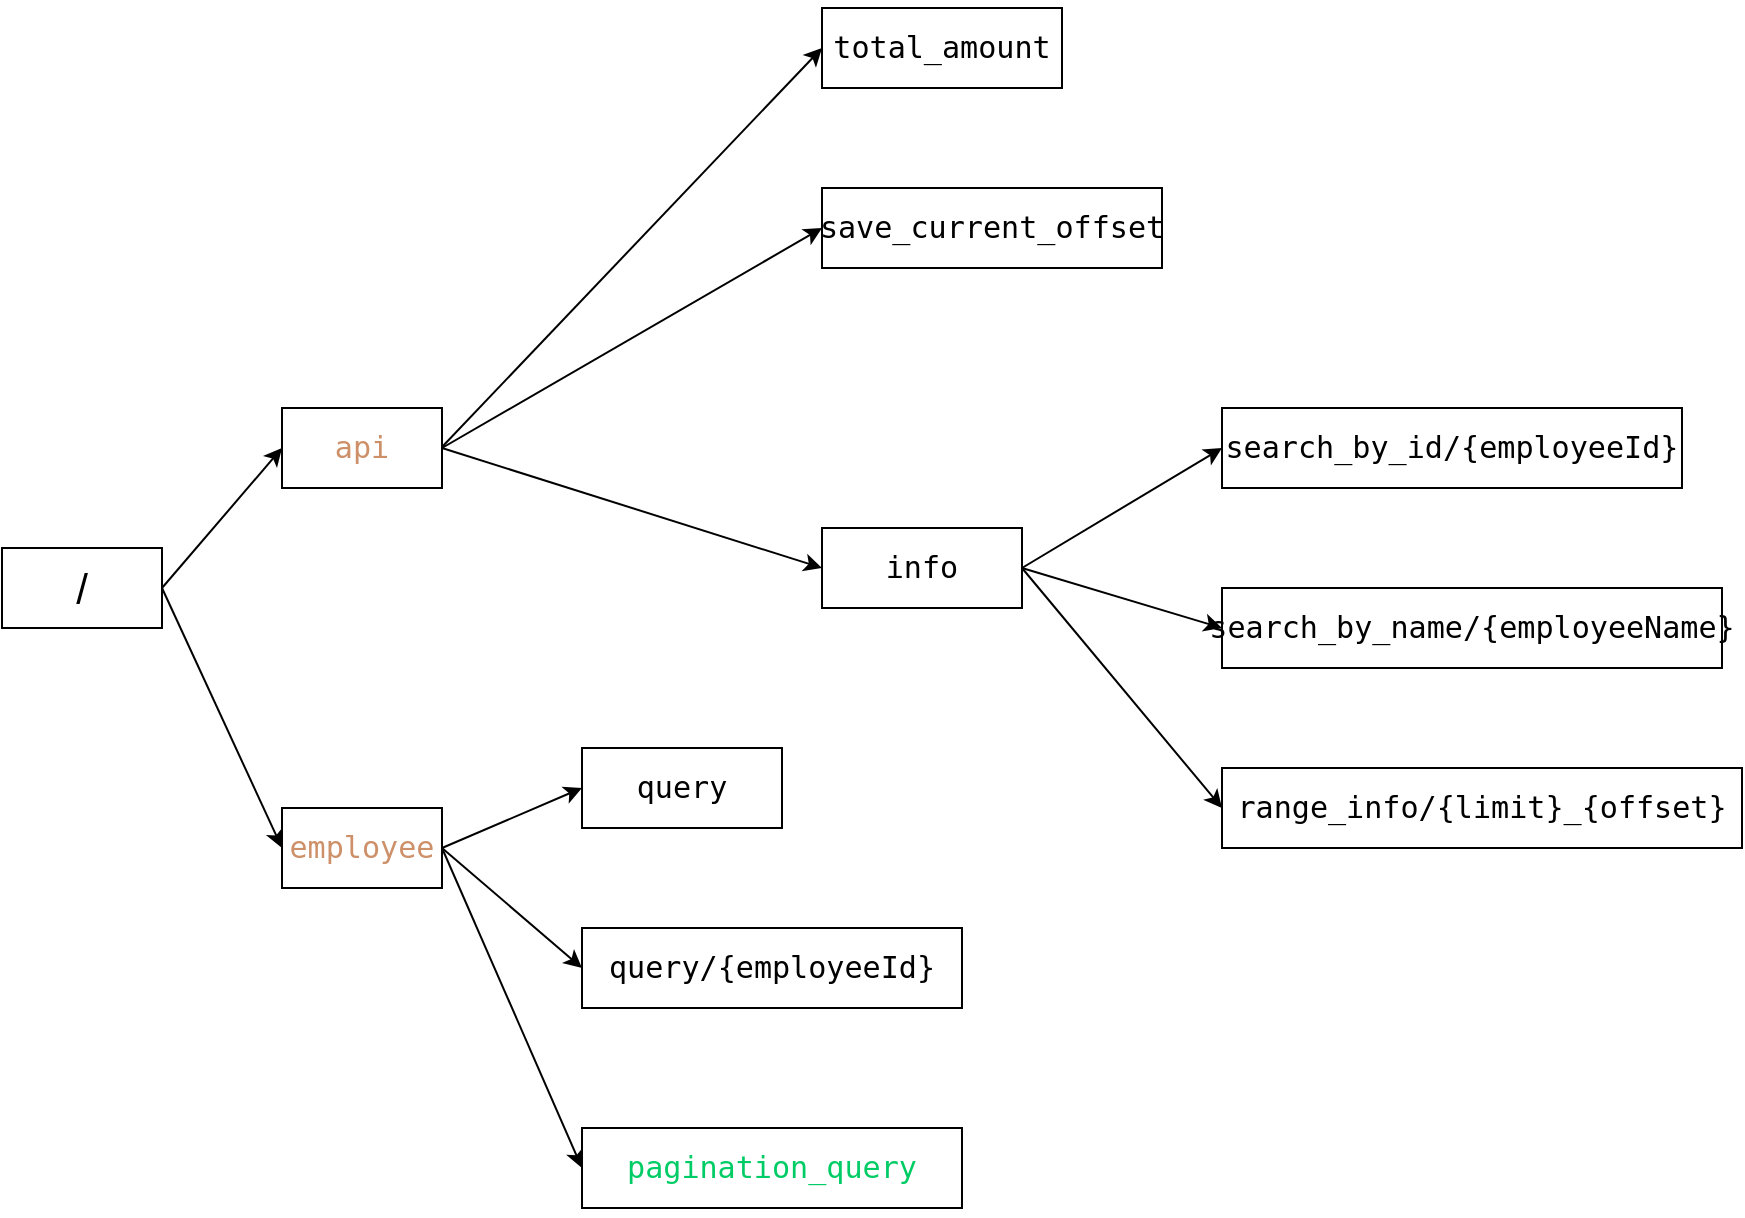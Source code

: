 <mxfile>
    <diagram id="pURGqUKMTL7471lEbc7F" name="第 1 页">
        <mxGraphModel dx="1785" dy="1500" grid="1" gridSize="10" guides="1" tooltips="1" connect="1" arrows="1" fold="1" page="1" pageScale="1" pageWidth="2336" pageHeight="1654" background="#ffffff" math="0" shadow="0">
            <root>
                <mxCell id="0"/>
                <mxCell id="1" parent="0"/>
                <mxCell id="11" style="edgeStyle=none;html=1;exitX=1;exitY=0.5;exitDx=0;exitDy=0;entryX=0;entryY=0.5;entryDx=0;entryDy=0;strokeWidth=1;shadow=0;" parent="1" source="2" target="5" edge="1">
                    <mxGeometry relative="1" as="geometry"/>
                </mxCell>
                <mxCell id="2" value="&lt;font style=&quot;color: light-dark(rgb(0, 0, 0), rgb(255, 255, 255)); font-size: 21px;&quot;&gt;/&lt;/font&gt;" style="rounded=0;whiteSpace=wrap;html=1;shadow=0;" parent="1" vertex="1">
                    <mxGeometry x="420" y="870" width="80" height="40" as="geometry"/>
                </mxCell>
                <mxCell id="3" value="&lt;div style=&quot;&quot;&gt;&lt;pre style=&quot;font-family: Consolas, monospace; font-size: 11.3pt;&quot;&gt;&lt;div style=&quot;&quot;&gt;&lt;pre style=&quot;font-family: Consolas, monospace; font-size: 11.3pt;&quot;&gt;&lt;span style=&quot;&quot;&gt;&lt;font style=&quot;color: light-dark(rgb(0, 0, 0), rgb(0, 204, 102));&quot;&gt;total_amount&lt;/font&gt;&lt;/span&gt;&lt;/pre&gt;&lt;/div&gt;&lt;/pre&gt;&lt;/div&gt;" style="rounded=0;whiteSpace=wrap;html=1;fontColor=light-dark(#000000,#FFFFFF);shadow=0;" parent="1" vertex="1">
                    <mxGeometry x="830" y="600" width="120" height="40" as="geometry"/>
                </mxCell>
                <mxCell id="5" value="&lt;div&gt;&lt;pre style=&quot;font-family: Consolas, monospace; font-size: 11.3pt;&quot;&gt;&lt;span&gt;&lt;font style=&quot;color: light-dark(rgb(205, 144, 105), rgb(255, 255, 255));&quot;&gt;api&lt;/font&gt;&lt;/span&gt;&lt;/pre&gt;&lt;/div&gt;" style="rounded=0;whiteSpace=wrap;html=1;shadow=0;" parent="1" vertex="1">
                    <mxGeometry x="560" y="800" width="80" height="40" as="geometry"/>
                </mxCell>
                <mxCell id="6" value="&lt;div style=&quot;&quot;&gt;&lt;pre style=&quot;font-family: Consolas, monospace; font-size: 11.3pt;&quot;&gt;&lt;span style=&quot;&quot;&gt;&lt;font style=&quot;color: light-dark(rgb(0, 0, 0), rgb(102, 178, 255));&quot;&gt;save_current_offset&lt;/font&gt;&lt;/span&gt;&lt;/pre&gt;&lt;/div&gt;" style="rounded=0;whiteSpace=wrap;html=1;fontColor=light-dark(#000000,#FFFFFF);shadow=0;" parent="1" vertex="1">
                    <mxGeometry x="830" y="690" width="170" height="40" as="geometry"/>
                </mxCell>
                <mxCell id="7" value="&lt;div style=&quot;&quot;&gt;&lt;pre style=&quot;font-family: Consolas, monospace; font-size: 11.3pt;&quot;&gt;&lt;div style=&quot;&quot;&gt;&lt;pre style=&quot;font-family: Consolas, monospace; font-size: 11.3pt;&quot;&gt;&lt;pre style=&quot;font-size: 11.3pt; font-family: Consolas, monospace;&quot;&gt;&lt;span style=&quot;&quot;&gt;&lt;font style=&quot;color: light-dark(rgb(0, 0, 0), rgb(255, 255, 255));&quot;&gt;info&lt;/font&gt;&lt;/span&gt;&lt;/pre&gt;&lt;/pre&gt;&lt;/div&gt;&lt;/pre&gt;&lt;/div&gt;" style="rounded=0;whiteSpace=wrap;html=1;fontColor=light-dark(#000000,#FFFFFF);shadow=0;" parent="1" vertex="1">
                    <mxGeometry x="830" y="860" width="100" height="40" as="geometry"/>
                </mxCell>
                <mxCell id="8" value="&lt;div style=&quot;&quot;&gt;&lt;pre style=&quot;font-family: Consolas, monospace; font-size: 11.3pt;&quot;&gt;&lt;div style=&quot;&quot;&gt;&lt;pre style=&quot;font-family: Consolas, monospace; font-size: 11.3pt;&quot;&gt;&lt;pre style=&quot;font-size: 11.3pt; font-family: Consolas, monospace;&quot;&gt;&lt;div style=&quot;&quot;&gt;&lt;pre style=&quot;font-family: Consolas, monospace; font-size: 11.3pt;&quot;&gt;&lt;div style=&quot;&quot;&gt;&lt;pre style=&quot;font-family: Consolas, monospace; font-size: 11.3pt;&quot;&gt;&lt;span style=&quot;&quot;&gt;&lt;font style=&quot;color: light-dark(rgb(0, 0, 0), rgb(0, 204, 102));&quot;&gt;search_by_id/{employeeId}&lt;/font&gt;&lt;/span&gt;&lt;/pre&gt;&lt;/div&gt;&lt;/pre&gt;&lt;/div&gt;&lt;/pre&gt;&lt;/pre&gt;&lt;/div&gt;&lt;/pre&gt;&lt;/div&gt;" style="rounded=0;whiteSpace=wrap;html=1;fontColor=light-dark(#000000,#00CC66);shadow=0;" parent="1" vertex="1">
                    <mxGeometry x="1030" y="800" width="230" height="40" as="geometry"/>
                </mxCell>
                <mxCell id="9" value="&lt;div style=&quot;&quot;&gt;&lt;pre style=&quot;font-family: Consolas, monospace; font-size: 11.3pt;&quot;&gt;&lt;div style=&quot;&quot;&gt;&lt;pre style=&quot;font-family: Consolas, monospace; font-size: 11.3pt;&quot;&gt;&lt;pre style=&quot;font-size: 11.3pt; font-family: Consolas, monospace;&quot;&gt;&lt;div style=&quot;&quot;&gt;&lt;pre style=&quot;font-family: Consolas, monospace; font-size: 11.3pt;&quot;&gt;&lt;div style=&quot;&quot;&gt;&lt;pre style=&quot;font-family: Consolas, monospace; font-size: 11.3pt;&quot;&gt;&lt;span style=&quot;&quot;&gt;&lt;font style=&quot;color: light-dark(rgb(0, 0, 0), rgb(0, 204, 102));&quot;&gt;search_by_name/{employeeName}&lt;/font&gt;&lt;/span&gt;&lt;/pre&gt;&lt;/div&gt;&lt;/pre&gt;&lt;/div&gt;&lt;/pre&gt;&lt;/pre&gt;&lt;/div&gt;&lt;/pre&gt;&lt;/div&gt;" style="rounded=0;whiteSpace=wrap;html=1;fontColor=light-dark(#000000,#00CC66);shadow=0;" parent="1" vertex="1">
                    <mxGeometry x="1030" y="890" width="250" height="40" as="geometry"/>
                </mxCell>
                <mxCell id="10" value="&lt;div&gt;&lt;pre style=&quot;&quot;&gt;&lt;div&gt;&lt;pre style=&quot;&quot;&gt;&lt;pre style=&quot;&quot;&gt;&lt;div&gt;&lt;pre style=&quot;&quot;&gt;&lt;div&gt;&lt;pre style=&quot;text-align: start;&quot;&gt;&lt;div&gt;&lt;pre style=&quot;font-family: Consolas, monospace; font-size: 11.3pt;&quot;&gt;&lt;span&gt;&lt;font style=&quot;color: light-dark(rgb(0, 0, 0), rgb(0, 204, 102));&quot;&gt;range_info/{limit}_{offset}&lt;/font&gt;&lt;/span&gt;&lt;/pre&gt;&lt;/div&gt;&lt;/pre&gt;&lt;/div&gt;&lt;/pre&gt;&lt;/div&gt;&lt;/pre&gt;&lt;/pre&gt;&lt;/div&gt;&lt;/pre&gt;&lt;/div&gt;" style="rounded=0;whiteSpace=wrap;html=1;fontColor=light-dark(#000000,#00CC66);shadow=0;" parent="1" vertex="1">
                    <mxGeometry x="1030" y="980" width="260" height="40" as="geometry"/>
                </mxCell>
                <mxCell id="12" style="edgeStyle=none;html=1;exitX=1;exitY=0.5;exitDx=0;exitDy=0;entryX=0;entryY=0.5;entryDx=0;entryDy=0;strokeWidth=1;shadow=0;" parent="1" target="3" edge="1">
                    <mxGeometry relative="1" as="geometry">
                        <mxPoint x="640" y="819.5" as="sourcePoint"/>
                        <mxPoint x="700" y="819.5" as="targetPoint"/>
                    </mxGeometry>
                </mxCell>
                <mxCell id="13" style="edgeStyle=none;html=1;exitX=1;exitY=0.5;exitDx=0;exitDy=0;entryX=0;entryY=0.5;entryDx=0;entryDy=0;strokeWidth=1;shadow=0;" parent="1" source="5" target="6" edge="1">
                    <mxGeometry relative="1" as="geometry">
                        <mxPoint x="650" y="829.5" as="sourcePoint"/>
                        <mxPoint x="760" y="650" as="targetPoint"/>
                    </mxGeometry>
                </mxCell>
                <mxCell id="14" style="edgeStyle=none;html=1;exitX=1;exitY=0.5;exitDx=0;exitDy=0;entryX=0;entryY=0.5;entryDx=0;entryDy=0;strokeWidth=1;shadow=0;" parent="1" source="5" target="7" edge="1">
                    <mxGeometry relative="1" as="geometry">
                        <mxPoint x="650" y="830" as="sourcePoint"/>
                        <mxPoint x="760" y="740" as="targetPoint"/>
                    </mxGeometry>
                </mxCell>
                <mxCell id="15" style="edgeStyle=none;html=1;exitX=1;exitY=0.5;exitDx=0;exitDy=0;entryX=0;entryY=0.5;entryDx=0;entryDy=0;strokeWidth=1;shadow=0;" parent="1" source="7" target="10" edge="1">
                    <mxGeometry relative="1" as="geometry">
                        <mxPoint x="780" y="950" as="sourcePoint"/>
                        <mxPoint x="890" y="1000" as="targetPoint"/>
                    </mxGeometry>
                </mxCell>
                <mxCell id="16" style="edgeStyle=none;html=1;exitX=1;exitY=0.5;exitDx=0;exitDy=0;entryX=0;entryY=0.5;entryDx=0;entryDy=0;strokeWidth=1;shadow=0;" parent="1" source="7" target="9" edge="1">
                    <mxGeometry relative="1" as="geometry">
                        <mxPoint x="785" y="960" as="sourcePoint"/>
                        <mxPoint x="885" y="1080" as="targetPoint"/>
                    </mxGeometry>
                </mxCell>
                <mxCell id="18" style="edgeStyle=none;html=1;entryX=0;entryY=0.5;entryDx=0;entryDy=0;strokeWidth=1;shadow=0;" parent="1" target="8" edge="1">
                    <mxGeometry relative="1" as="geometry">
                        <mxPoint x="930" y="880" as="sourcePoint"/>
                        <mxPoint x="960" y="910" as="targetPoint"/>
                    </mxGeometry>
                </mxCell>
                <mxCell id="19" style="edgeStyle=none;html=1;exitX=1;exitY=0.5;exitDx=0;exitDy=0;entryX=0;entryY=0.5;entryDx=0;entryDy=0;strokeWidth=1;shadow=0;" parent="1" source="2" target="20" edge="1">
                    <mxGeometry relative="1" as="geometry">
                        <mxPoint x="510" y="900" as="sourcePoint"/>
                        <mxPoint x="570" y="1040" as="targetPoint"/>
                    </mxGeometry>
                </mxCell>
                <mxCell id="20" value="&lt;div&gt;&lt;pre style=&quot;font-family: Consolas, monospace; font-size: 11.3pt;&quot;&gt;&lt;span&gt;&lt;font style=&quot;color: light-dark(rgb(205, 144, 105), rgb(255, 255, 255));&quot;&gt;employee&lt;/font&gt;&lt;/span&gt;&lt;/pre&gt;&lt;/div&gt;" style="rounded=0;whiteSpace=wrap;html=1;shadow=0;" parent="1" vertex="1">
                    <mxGeometry x="560" y="1000" width="80" height="40" as="geometry"/>
                </mxCell>
                <mxCell id="21" style="edgeStyle=none;html=1;exitX=1;exitY=0.5;exitDx=0;exitDy=0;strokeWidth=1;shadow=0;" parent="1" source="20" edge="1">
                    <mxGeometry relative="1" as="geometry">
                        <mxPoint x="670" y="1020" as="sourcePoint"/>
                        <mxPoint x="710" y="990" as="targetPoint"/>
                    </mxGeometry>
                </mxCell>
                <mxCell id="22" value="&lt;div style=&quot;&quot;&gt;&lt;pre style=&quot;font-family: Consolas, monospace; font-size: 11.3pt;&quot;&gt;&lt;div style=&quot;&quot;&gt;&lt;pre style=&quot;font-family: Consolas, monospace; font-size: 11.3pt;&quot;&gt;&lt;pre style=&quot;font-size: 11.3pt; font-family: Consolas, monospace;&quot;&gt;&lt;span style=&quot;&quot;&gt;&lt;font style=&quot;color: light-dark(rgb(0, 0, 0), rgb(0, 204, 102));&quot;&gt;query&lt;/font&gt;&lt;/span&gt;&lt;/pre&gt;&lt;/pre&gt;&lt;/div&gt;&lt;/pre&gt;&lt;/div&gt;" style="rounded=0;whiteSpace=wrap;html=1;fontColor=light-dark(#000000,#FFFFFF);shadow=0;" parent="1" vertex="1">
                    <mxGeometry x="710" y="970" width="100" height="40" as="geometry"/>
                </mxCell>
                <mxCell id="24" value="&lt;div style=&quot;&quot;&gt;&lt;pre style=&quot;font-family: Consolas, monospace; font-size: 11.3pt;&quot;&gt;&lt;div style=&quot;&quot;&gt;&lt;pre style=&quot;font-family: Consolas, monospace; font-size: 11.3pt;&quot;&gt;&lt;pre style=&quot;font-size: 11.3pt; font-family: Consolas, monospace;&quot;&gt;&lt;span style=&quot;&quot;&gt;&lt;font style=&quot;color: light-dark(rgb(0, 0, 0), rgb(0, 204, 102));&quot;&gt;query/{employeeId}&lt;/font&gt;&lt;/span&gt;&lt;/pre&gt;&lt;/pre&gt;&lt;/div&gt;&lt;/pre&gt;&lt;/div&gt;" style="rounded=0;whiteSpace=wrap;html=1;fontColor=light-dark(#000000,#FFFFFF);shadow=0;" parent="1" vertex="1">
                    <mxGeometry x="710" y="1060" width="190" height="40" as="geometry"/>
                </mxCell>
                <mxCell id="25" value="&lt;div style=&quot;&quot;&gt;&lt;pre style=&quot;font-family: Consolas, monospace; font-size: 11.3pt;&quot;&gt;&lt;div style=&quot;&quot;&gt;&lt;pre style=&quot;font-family: Consolas, monospace; font-size: 11.3pt;&quot;&gt;&lt;pre style=&quot;font-size: 11.3pt; font-family: Consolas, monospace;&quot;&gt;&lt;font style=&quot;color: light-dark(rgb(0, 204, 102), rgb(0, 204, 102));&quot;&gt;pagination_query&lt;/font&gt;&lt;/pre&gt;&lt;/pre&gt;&lt;/div&gt;&lt;/pre&gt;&lt;/div&gt;" style="rounded=0;whiteSpace=wrap;html=1;fontColor=light-dark(#000000,#FFFFFF);shadow=0;" parent="1" vertex="1">
                    <mxGeometry x="710" y="1160" width="190" height="40" as="geometry"/>
                </mxCell>
                <mxCell id="27" style="edgeStyle=none;html=1;exitX=1;exitY=0.5;exitDx=0;exitDy=0;strokeWidth=1;entryX=0;entryY=0.5;entryDx=0;entryDy=0;shadow=0;" parent="1" source="20" target="24" edge="1">
                    <mxGeometry relative="1" as="geometry">
                        <mxPoint x="650" y="1030" as="sourcePoint"/>
                        <mxPoint x="720" y="1000" as="targetPoint"/>
                    </mxGeometry>
                </mxCell>
                <mxCell id="28" style="edgeStyle=none;html=1;exitX=1;exitY=0.5;exitDx=0;exitDy=0;strokeWidth=1;entryX=0;entryY=0.5;entryDx=0;entryDy=0;shadow=0;" parent="1" source="20" target="25" edge="1">
                    <mxGeometry relative="1" as="geometry">
                        <mxPoint x="630" y="1150" as="sourcePoint"/>
                        <mxPoint x="700" y="1120" as="targetPoint"/>
                    </mxGeometry>
                </mxCell>
            </root>
        </mxGraphModel>
    </diagram>
</mxfile>
